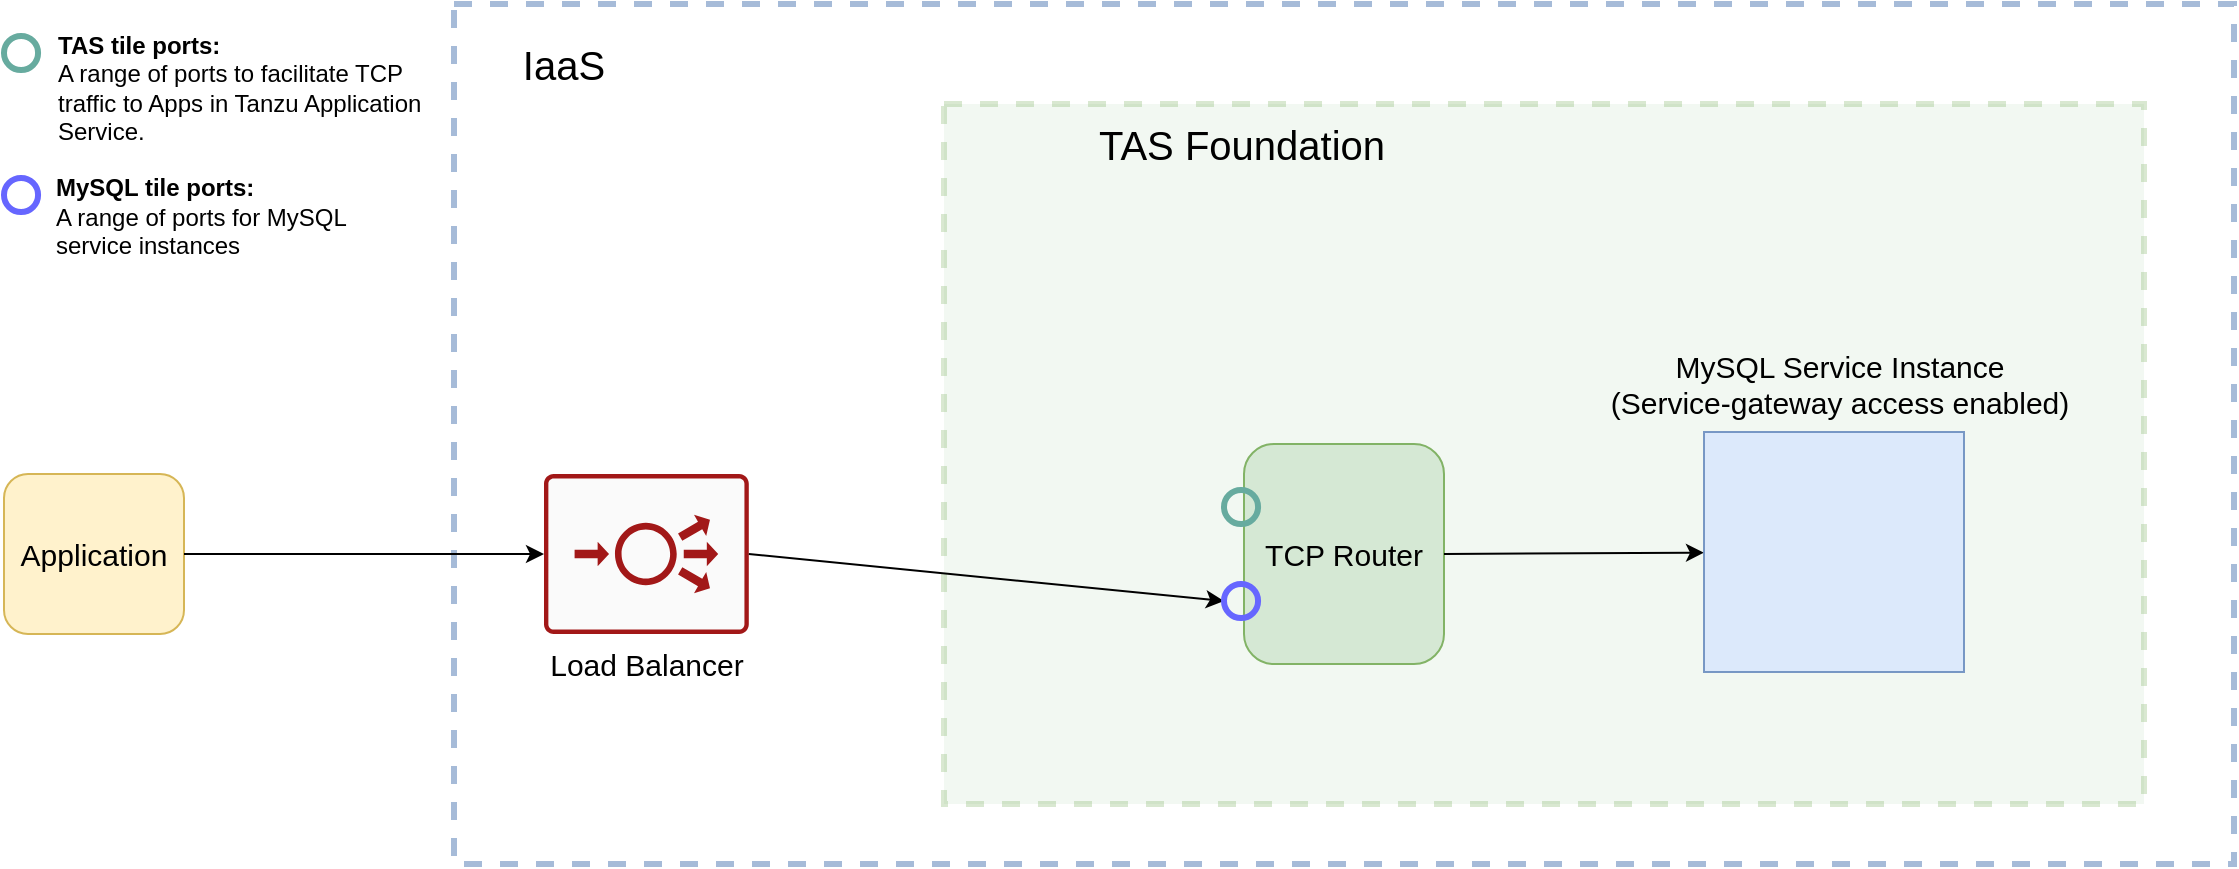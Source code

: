 <mxfile version="13.9.0" type="github">
  <diagram id="shOIHBNTdVXyQENOG2MJ" name="Page-1">
    <mxGraphModel dx="1120" dy="684" grid="1" gridSize="10" guides="1" tooltips="1" connect="1" arrows="1" fold="1" page="1" pageScale="1" pageWidth="850" pageHeight="1100" math="0" shadow="0">
      <root>
        <mxCell id="0" />
        <mxCell id="1" parent="0" />
        <mxCell id="PtWqGTMRqGZ6nkQbnNxm-64" value="" style="rounded=0;whiteSpace=wrap;html=1;strokeWidth=3;opacity=60;dashed=1;fillColor=none;strokeColor=#6c8ebf;" parent="1" vertex="1">
          <mxGeometry x="405" y="250" width="890" height="430" as="geometry" />
        </mxCell>
        <mxCell id="PtWqGTMRqGZ6nkQbnNxm-22" value="" style="rounded=0;whiteSpace=wrap;html=1;dashed=1;fillColor=#d5e8d4;strokeColor=#82b366;opacity=30;strokeWidth=3;" parent="1" vertex="1">
          <mxGeometry x="650" y="300" width="600" height="350" as="geometry" />
        </mxCell>
        <mxCell id="PtWqGTMRqGZ6nkQbnNxm-1" value="&lt;font style=&quot;font-size: 15px&quot;&gt;Application&lt;/font&gt;" style="rounded=1;whiteSpace=wrap;html=1;fillColor=#fff2cc;strokeColor=#d6b656;" parent="1" vertex="1">
          <mxGeometry x="180" y="485" width="90" height="80" as="geometry" />
        </mxCell>
        <mxCell id="PtWqGTMRqGZ6nkQbnNxm-25" value="&lt;font style=&quot;font-size: 15px&quot;&gt;TCP Router&lt;/font&gt;" style="rounded=1;whiteSpace=wrap;html=1;fillColor=#d5e8d4;strokeColor=#82b366;" parent="1" vertex="1">
          <mxGeometry x="800" y="470" width="100" height="110" as="geometry" />
        </mxCell>
        <mxCell id="PtWqGTMRqGZ6nkQbnNxm-28" value="" style="endArrow=classic;html=1;exitX=1;exitY=0.5;exitDx=0;exitDy=0;" parent="1" source="PtWqGTMRqGZ6nkQbnNxm-25" target="PtWqGTMRqGZ6nkQbnNxm-36" edge="1">
          <mxGeometry width="50" height="50" relative="1" as="geometry">
            <mxPoint x="870" y="490" as="sourcePoint" />
            <mxPoint x="965.782" y="435.982" as="targetPoint" />
          </mxGeometry>
        </mxCell>
        <mxCell id="PtWqGTMRqGZ6nkQbnNxm-38" value="&lt;font style=&quot;font-size: 20px&quot;&gt;TAS Foundation&lt;/font&gt;" style="text;html=1;strokeColor=none;fillColor=none;align=center;verticalAlign=middle;whiteSpace=wrap;rounded=0;opacity=90;" parent="1" vertex="1">
          <mxGeometry x="653.52" y="310" width="290" height="20" as="geometry" />
        </mxCell>
        <mxCell id="PtWqGTMRqGZ6nkQbnNxm-40" value="&lt;font style=&quot;font-size: 15px&quot;&gt;Load Balancer&lt;/font&gt;" style="points=[[0.015,0.015,0],[0.985,0.015,0],[0.985,0.985,0],[0.015,0.985,0],[0.25,0,0],[0.5,0,0],[0.75,0,0],[1,0.25,0],[1,0.5,0],[1,0.75,0],[0.75,1,0],[0.5,1,0],[0.25,1,0],[0,0.75,0],[0,0.5,0],[0,0.25,0]];verticalLabelPosition=bottom;html=1;verticalAlign=top;aspect=fixed;align=center;pointerEvents=1;shape=mxgraph.cisco19.rect;prIcon=load_balancer;fillColor=#FAFAFA;strokeColor=#990000;opacity=90;" parent="1" vertex="1">
          <mxGeometry x="450" y="485" width="102.4" height="80" as="geometry" />
        </mxCell>
        <mxCell id="PtWqGTMRqGZ6nkQbnNxm-45" value="" style="endArrow=classic;html=1;entryX=0;entryY=0.5;entryDx=0;entryDy=0;entryPerimeter=0;exitX=1;exitY=0.5;exitDx=0;exitDy=0;" parent="1" source="PtWqGTMRqGZ6nkQbnNxm-1" target="PtWqGTMRqGZ6nkQbnNxm-40" edge="1">
          <mxGeometry width="50" height="50" relative="1" as="geometry">
            <mxPoint x="460" y="525" as="sourcePoint" />
            <mxPoint x="510" y="480" as="targetPoint" />
          </mxGeometry>
        </mxCell>
        <mxCell id="PtWqGTMRqGZ6nkQbnNxm-46" value="" style="endArrow=classic;html=1;entryX=0;entryY=0.5;entryDx=0;entryDy=0;exitX=1;exitY=0.5;exitDx=0;exitDy=0;exitPerimeter=0;" parent="1" source="PtWqGTMRqGZ6nkQbnNxm-40" target="PtWqGTMRqGZ6nkQbnNxm-70" edge="1">
          <mxGeometry width="50" height="50" relative="1" as="geometry">
            <mxPoint x="662.4" y="524.5" as="sourcePoint" />
            <mxPoint x="762.4" y="524.5" as="targetPoint" />
          </mxGeometry>
        </mxCell>
        <mxCell id="PtWqGTMRqGZ6nkQbnNxm-65" value="&lt;font style=&quot;font-size: 20px&quot;&gt;IaaS&lt;/font&gt;" style="text;html=1;strokeColor=none;fillColor=none;align=center;verticalAlign=middle;whiteSpace=wrap;rounded=0;opacity=90;" parent="1" vertex="1">
          <mxGeometry x="420" y="270" width="80" height="20" as="geometry" />
        </mxCell>
        <mxCell id="PtWqGTMRqGZ6nkQbnNxm-69" value="" style="ellipse;whiteSpace=wrap;html=1;aspect=fixed;strokeColor=#67AB9F;strokeWidth=3;fillColor=none;" parent="1" vertex="1">
          <mxGeometry x="790" y="492.96" width="17.04" height="17.04" as="geometry" />
        </mxCell>
        <mxCell id="PtWqGTMRqGZ6nkQbnNxm-70" value="" style="ellipse;whiteSpace=wrap;html=1;aspect=fixed;strokeWidth=3;fillColor=none;strokeColor=#6666FF;" parent="1" vertex="1">
          <mxGeometry x="790" y="540" width="17.04" height="17.04" as="geometry" />
        </mxCell>
        <mxCell id="PtWqGTMRqGZ6nkQbnNxm-75" style="edgeStyle=orthogonalEdgeStyle;rounded=0;orthogonalLoop=1;jettySize=auto;html=1;exitX=0.5;exitY=1;exitDx=0;exitDy=0;" parent="1" edge="1">
          <mxGeometry relative="1" as="geometry">
            <mxPoint x="735" y="610" as="sourcePoint" />
            <mxPoint x="735" y="610" as="targetPoint" />
          </mxGeometry>
        </mxCell>
        <mxCell id="YxkPzAn_cyUcMf1df-wO-6" value="" style="group" parent="1" vertex="1" connectable="0">
          <mxGeometry x="953.48" y="430" width="290" height="155" as="geometry" />
        </mxCell>
        <mxCell id="PtWqGTMRqGZ6nkQbnNxm-36" value="" style="rounded=0;whiteSpace=wrap;html=1;fillColor=#dae8fc;strokeColor=#6c8ebf;opacity=90;" parent="YxkPzAn_cyUcMf1df-wO-6" vertex="1">
          <mxGeometry x="76.52" y="34" width="130" height="120" as="geometry" />
        </mxCell>
        <mxCell id="PtWqGTMRqGZ6nkQbnNxm-39" value="&lt;font style=&quot;font-size: 15px&quot;&gt;MySQL Service Instance &lt;br&gt;(S&lt;/font&gt;&lt;span style=&quot;font-size: 15px&quot;&gt;ervice-gateway access enabled)&lt;/span&gt;" style="text;html=1;strokeColor=none;fillColor=none;align=center;verticalAlign=middle;whiteSpace=wrap;rounded=0;opacity=90;" parent="YxkPzAn_cyUcMf1df-wO-6" vertex="1">
          <mxGeometry width="290" height="20" as="geometry" />
        </mxCell>
        <mxCell id="ddLqtWhAH5JMMC8V2kvr-4" value="" style="shape=image;verticalLabelPosition=bottom;labelBackgroundColor=#ffffff;verticalAlign=top;aspect=fixed;imageAspect=0;image=https://dtb5pzswcit1e.cloudfront.net/assets/images/product_logos/icon_pivotal_mysql@2x.png;" vertex="1" parent="YxkPzAn_cyUcMf1df-wO-6">
          <mxGeometry x="83.52" y="37" width="115" height="115" as="geometry" />
        </mxCell>
        <mxCell id="xWXYSH2qemE91IOcYuPP-11" value="" style="group" parent="1" vertex="1" connectable="0">
          <mxGeometry x="180.0" y="250" width="225.04" height="134" as="geometry" />
        </mxCell>
        <mxCell id="xWXYSH2qemE91IOcYuPP-2" value="&lt;div&gt;&lt;br&gt;&lt;/div&gt;&lt;div&gt;&lt;b&gt;TAS ti&lt;/b&gt;&lt;b&gt;le ports:&lt;/b&gt;&lt;/div&gt;A range of ports to facilitate TCP traffic to Apps in Tanzu Application Service." style="text;html=1;strokeColor=none;fillColor=none;align=left;verticalAlign=middle;whiteSpace=wrap;rounded=0;" parent="xWXYSH2qemE91IOcYuPP-11" vertex="1">
          <mxGeometry x="25.04" width="200" height="70" as="geometry" />
        </mxCell>
        <mxCell id="xWXYSH2qemE91IOcYuPP-3" value="" style="ellipse;whiteSpace=wrap;html=1;aspect=fixed;strokeColor=#67AB9F;strokeWidth=3;fillColor=none;" parent="xWXYSH2qemE91IOcYuPP-11" vertex="1">
          <mxGeometry y="16" width="17.04" height="17.04" as="geometry" />
        </mxCell>
        <mxCell id="xWXYSH2qemE91IOcYuPP-6" value="" style="ellipse;whiteSpace=wrap;html=1;aspect=fixed;strokeWidth=3;fillColor=none;strokeColor=#6666FF;" parent="xWXYSH2qemE91IOcYuPP-11" vertex="1">
          <mxGeometry y="87" width="17.04" height="17.04" as="geometry" />
        </mxCell>
        <mxCell id="xWXYSH2qemE91IOcYuPP-10" value="&lt;div&gt;&lt;br&gt;&lt;/div&gt;&lt;div&gt;&lt;b&gt; MySQL ti&lt;/b&gt;&lt;b&gt;le ports:&lt;/b&gt;&lt;/div&gt;A range of ports for MySQL service instances" style="text;html=1;strokeColor=none;fillColor=none;align=left;verticalAlign=middle;whiteSpace=wrap;rounded=0;" parent="xWXYSH2qemE91IOcYuPP-11" vertex="1">
          <mxGeometry x="24.04" y="64" width="176" height="70" as="geometry" />
        </mxCell>
      </root>
    </mxGraphModel>
  </diagram>
</mxfile>

